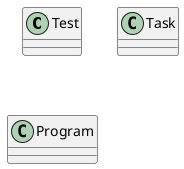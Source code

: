 @startuml
'https://plantuml.com/class-diagram
'TODO

class Test {

}
class Task {

}
class Program {

}

@enduml